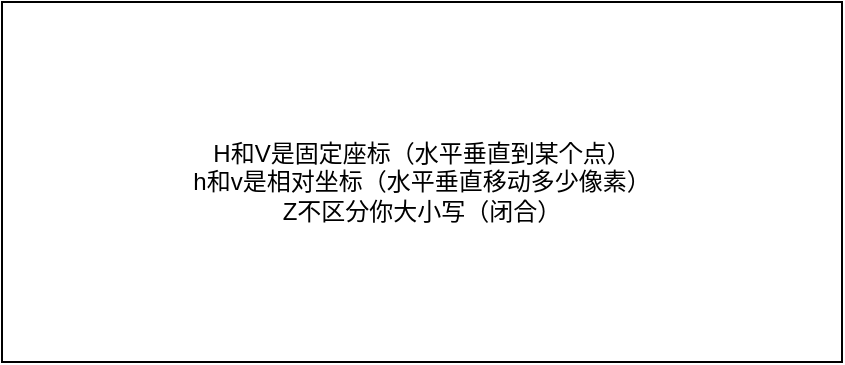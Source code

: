 <mxfile version="16.1.4" type="github"><diagram id="mnqwfpy8yQ-GfK-U2sKn" name="Page-1"><mxGraphModel dx="1662" dy="706" grid="1" gridSize="10" guides="1" tooltips="1" connect="1" arrows="1" fold="1" page="1" pageScale="1" pageWidth="827" pageHeight="1169" math="0" shadow="0"><root><mxCell id="0"/><mxCell id="1" parent="0"/><mxCell id="XDjXojaW-XlBuK_ekFIJ-1" value="H和V是固定座标（水平垂直到某个点）&lt;br&gt;h和v是相对坐标（水平垂直移动多少像素）&lt;br&gt;Z不区分你大小写（闭合）" style="rounded=0;whiteSpace=wrap;html=1;" vertex="1" parent="1"><mxGeometry x="310" y="130" width="420" height="180" as="geometry"/></mxCell></root></mxGraphModel></diagram></mxfile>